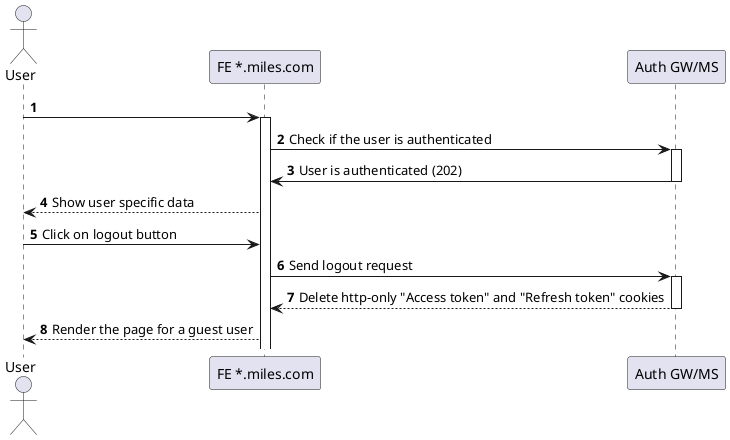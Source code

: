 @startuml
autonumber
actor "User" as User
participant "FE *.miles.com" as FE
participant "Auth GW/MS" as BE

User -> FE
activate FE

FE -> BE: Check if the user is authenticated
activate BE
BE -> FE: User is authenticated (202)
deactivate BE

FE --> User: Show user specific data
User -> FE: Click on logout button

FE -> BE: Send logout request
activate BE
BE --> FE: Delete http-only "Access token" and "Refresh token" cookies
deactivate BE
FE --> User: Render the page for a guest user

@enduml